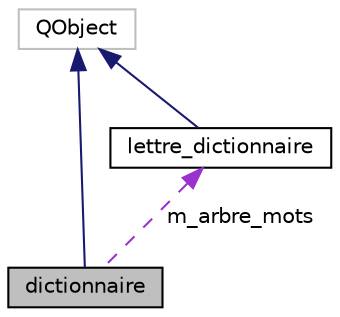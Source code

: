 digraph "dictionnaire"
{
  edge [fontname="Helvetica",fontsize="10",labelfontname="Helvetica",labelfontsize="10"];
  node [fontname="Helvetica",fontsize="10",shape=record];
  Node2 [label="dictionnaire",height=0.2,width=0.4,color="black", fillcolor="grey75", style="filled", fontcolor="black"];
  Node3 -> Node2 [dir="back",color="midnightblue",fontsize="10",style="solid",fontname="Helvetica"];
  Node3 [label="QObject",height=0.2,width=0.4,color="grey75", fillcolor="white", style="filled"];
  Node4 -> Node2 [dir="back",color="darkorchid3",fontsize="10",style="dashed",label=" m_arbre_mots" ,fontname="Helvetica"];
  Node4 [label="lettre_dictionnaire",height=0.2,width=0.4,color="black", fillcolor="white", style="filled",URL="$classlettre__dictionnaire.html"];
  Node3 -> Node4 [dir="back",color="midnightblue",fontsize="10",style="solid",fontname="Helvetica"];
}
